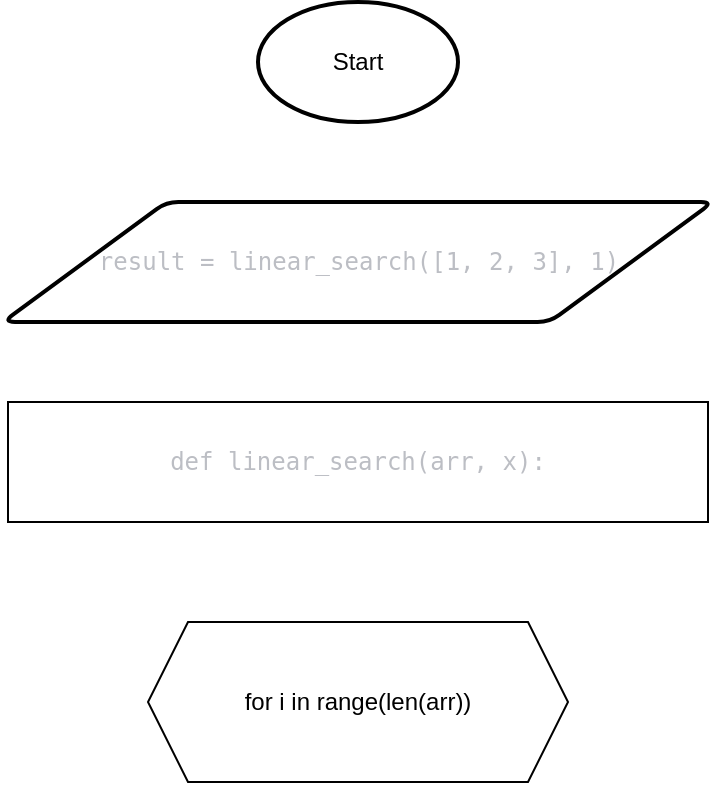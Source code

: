 <mxfile version="26.2.9">
  <diagram id="C5RBs43oDa-KdzZeNtuy" name="Page-1">
    <mxGraphModel dx="466" dy="750" grid="1" gridSize="10" guides="1" tooltips="1" connect="1" arrows="1" fold="1" page="1" pageScale="1" pageWidth="827" pageHeight="1169" math="0" shadow="0">
      <root>
        <mxCell id="WIyWlLk6GJQsqaUBKTNV-0" />
        <mxCell id="WIyWlLk6GJQsqaUBKTNV-1" parent="WIyWlLk6GJQsqaUBKTNV-0" />
        <mxCell id="kfbul6tNiGYEk2BQup5v-1" value="Start" style="strokeWidth=2;html=1;shape=mxgraph.flowchart.start_1;whiteSpace=wrap;" vertex="1" parent="WIyWlLk6GJQsqaUBKTNV-1">
          <mxGeometry x="350" y="30" width="100" height="60" as="geometry" />
        </mxCell>
        <mxCell id="kfbul6tNiGYEk2BQup5v-2" value="&lt;div&gt;&lt;pre style=&quot;font-family: &amp;quot;JetBrains Mono&amp;quot;, monospace;&quot;&gt;&lt;font style=&quot;color: light-dark(rgb(188, 190, 196), rgb(236, 237, 255));&quot;&gt;result = linear_search([&lt;span&gt;1&lt;/span&gt;, &lt;span&gt;2&lt;/span&gt;, &lt;span&gt;3&lt;/span&gt;], &lt;span&gt;1&lt;/span&gt;)&lt;/font&gt;&lt;/pre&gt;&lt;/div&gt;" style="shape=parallelogram;html=1;strokeWidth=2;perimeter=parallelogramPerimeter;whiteSpace=wrap;rounded=1;arcSize=12;size=0.23;" vertex="1" parent="WIyWlLk6GJQsqaUBKTNV-1">
          <mxGeometry x="222.5" y="130" width="355" height="60" as="geometry" />
        </mxCell>
        <mxCell id="kfbul6tNiGYEk2BQup5v-4" value="&lt;div&gt;&lt;pre style=&quot;font-family: &amp;quot;JetBrains Mono&amp;quot;, monospace;&quot;&gt;&lt;font style=&quot;color: light-dark(rgb(188, 190, 196), rgb(235, 241, 255));&quot;&gt;&lt;span&gt;def &lt;/span&gt;&lt;span&gt;linear_search&lt;/span&gt;(arr, x):&lt;/font&gt;&lt;/pre&gt;&lt;/div&gt;" style="rounded=0;whiteSpace=wrap;html=1;" vertex="1" parent="WIyWlLk6GJQsqaUBKTNV-1">
          <mxGeometry x="225" y="230" width="350" height="60" as="geometry" />
        </mxCell>
        <mxCell id="kfbul6tNiGYEk2BQup5v-5" value="for i in range(len(arr))" style="shape=hexagon;perimeter=hexagonPerimeter2;whiteSpace=wrap;html=1;fixedSize=1;" vertex="1" parent="WIyWlLk6GJQsqaUBKTNV-1">
          <mxGeometry x="295" y="340" width="210" height="80" as="geometry" />
        </mxCell>
      </root>
    </mxGraphModel>
  </diagram>
</mxfile>
